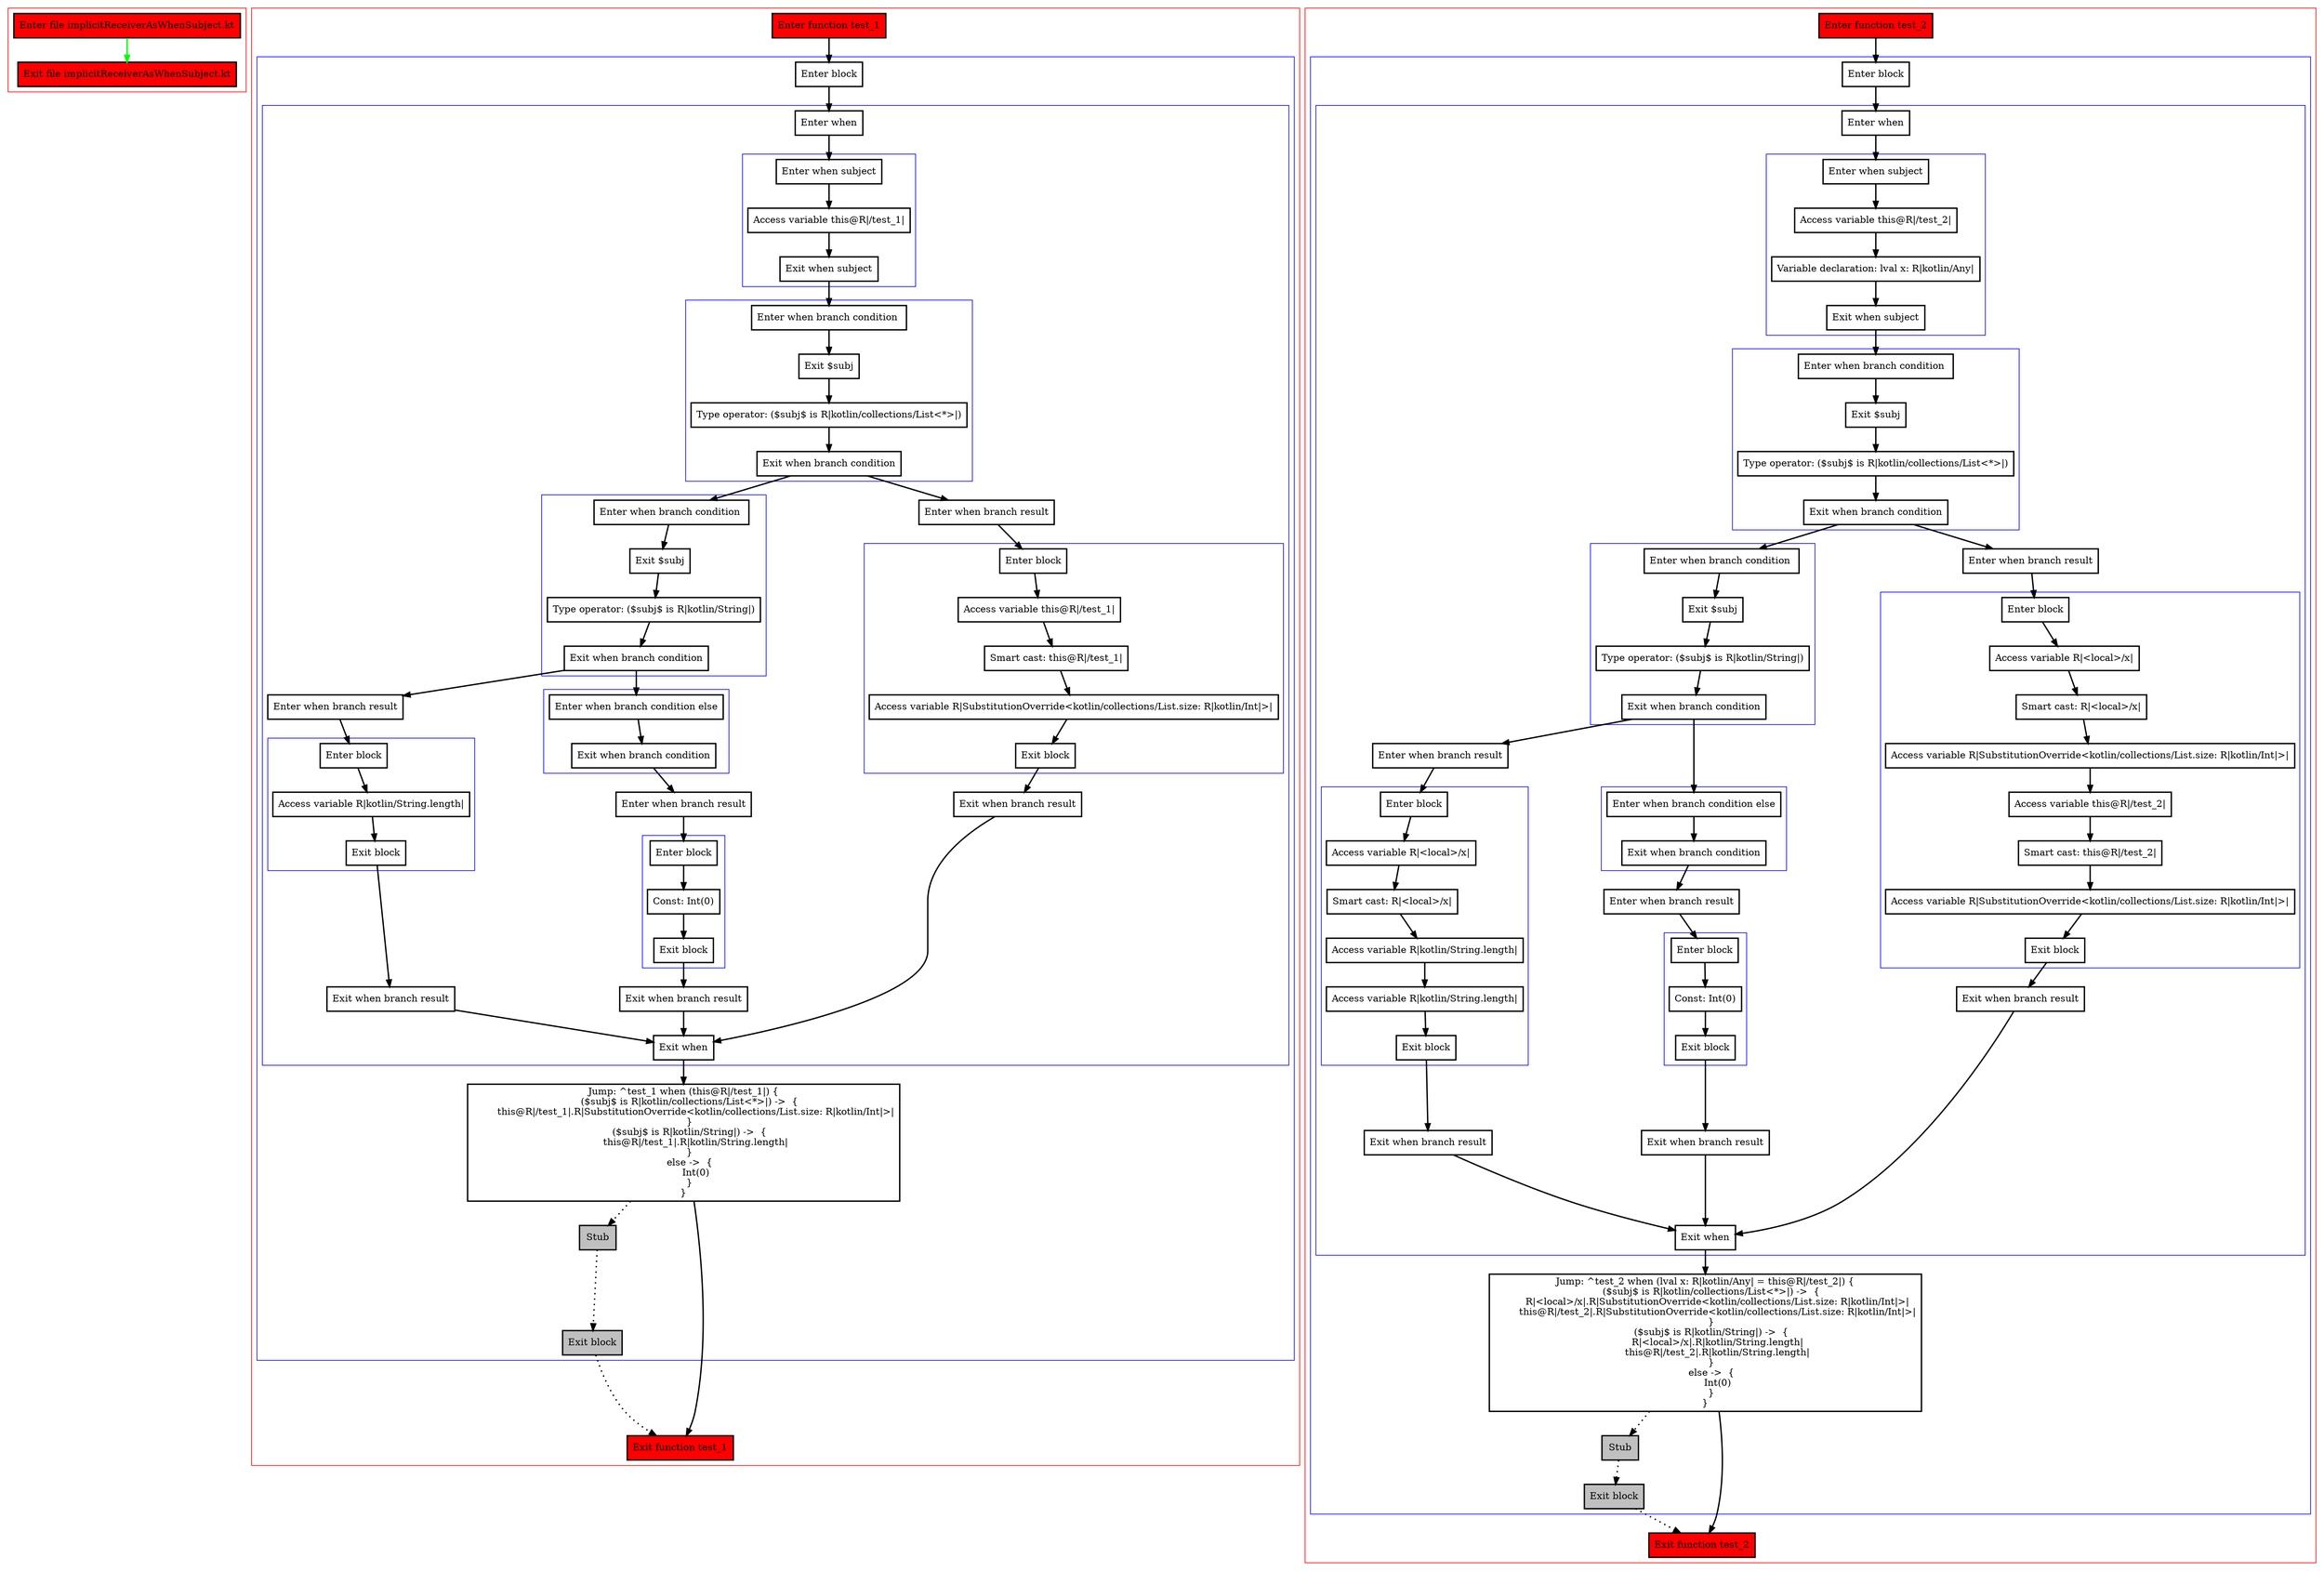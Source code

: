 digraph implicitReceiverAsWhenSubject_kt {
    graph [nodesep=3]
    node [shape=box penwidth=2]
    edge [penwidth=2]

    subgraph cluster_0 {
        color=red
        0 [label="Enter file implicitReceiverAsWhenSubject.kt" style="filled" fillcolor=red];
        1 [label="Exit file implicitReceiverAsWhenSubject.kt" style="filled" fillcolor=red];
    }
    0 -> {1} [color=green];

    subgraph cluster_1 {
        color=red
        2 [label="Enter function test_1" style="filled" fillcolor=red];
        subgraph cluster_2 {
            color=blue
            3 [label="Enter block"];
            subgraph cluster_3 {
                color=blue
                4 [label="Enter when"];
                subgraph cluster_4 {
                    color=blue
                    5 [label="Enter when subject"];
                    6 [label="Access variable this@R|/test_1|"];
                    7 [label="Exit when subject"];
                }
                subgraph cluster_5 {
                    color=blue
                    8 [label="Enter when branch condition "];
                    9 [label="Exit $subj"];
                    10 [label="Type operator: ($subj$ is R|kotlin/collections/List<*>|)"];
                    11 [label="Exit when branch condition"];
                }
                subgraph cluster_6 {
                    color=blue
                    12 [label="Enter when branch condition "];
                    13 [label="Exit $subj"];
                    14 [label="Type operator: ($subj$ is R|kotlin/String|)"];
                    15 [label="Exit when branch condition"];
                }
                subgraph cluster_7 {
                    color=blue
                    16 [label="Enter when branch condition else"];
                    17 [label="Exit when branch condition"];
                }
                18 [label="Enter when branch result"];
                subgraph cluster_8 {
                    color=blue
                    19 [label="Enter block"];
                    20 [label="Const: Int(0)"];
                    21 [label="Exit block"];
                }
                22 [label="Exit when branch result"];
                23 [label="Enter when branch result"];
                subgraph cluster_9 {
                    color=blue
                    24 [label="Enter block"];
                    25 [label="Access variable R|kotlin/String.length|"];
                    26 [label="Exit block"];
                }
                27 [label="Exit when branch result"];
                28 [label="Enter when branch result"];
                subgraph cluster_10 {
                    color=blue
                    29 [label="Enter block"];
                    30 [label="Access variable this@R|/test_1|"];
                    31 [label="Smart cast: this@R|/test_1|"];
                    32 [label="Access variable R|SubstitutionOverride<kotlin/collections/List.size: R|kotlin/Int|>|"];
                    33 [label="Exit block"];
                }
                34 [label="Exit when branch result"];
                35 [label="Exit when"];
            }
            36 [label="Jump: ^test_1 when (this@R|/test_1|) {
    ($subj$ is R|kotlin/collections/List<*>|) ->  {
        this@R|/test_1|.R|SubstitutionOverride<kotlin/collections/List.size: R|kotlin/Int|>|
    }
    ($subj$ is R|kotlin/String|) ->  {
        this@R|/test_1|.R|kotlin/String.length|
    }
    else ->  {
        Int(0)
    }
}
"];
            37 [label="Stub" style="filled" fillcolor=gray];
            38 [label="Exit block" style="filled" fillcolor=gray];
        }
        39 [label="Exit function test_1" style="filled" fillcolor=red];
    }
    2 -> {3};
    3 -> {4};
    4 -> {5};
    5 -> {6};
    6 -> {7};
    7 -> {8};
    8 -> {9};
    9 -> {10};
    10 -> {11};
    11 -> {12 28};
    12 -> {13};
    13 -> {14};
    14 -> {15};
    15 -> {16 23};
    16 -> {17};
    17 -> {18};
    18 -> {19};
    19 -> {20};
    20 -> {21};
    21 -> {22};
    22 -> {35};
    23 -> {24};
    24 -> {25};
    25 -> {26};
    26 -> {27};
    27 -> {35};
    28 -> {29};
    29 -> {30};
    30 -> {31};
    31 -> {32};
    32 -> {33};
    33 -> {34};
    34 -> {35};
    35 -> {36};
    36 -> {39};
    36 -> {37} [style=dotted];
    37 -> {38} [style=dotted];
    38 -> {39} [style=dotted];

    subgraph cluster_11 {
        color=red
        40 [label="Enter function test_2" style="filled" fillcolor=red];
        subgraph cluster_12 {
            color=blue
            41 [label="Enter block"];
            subgraph cluster_13 {
                color=blue
                42 [label="Enter when"];
                subgraph cluster_14 {
                    color=blue
                    43 [label="Enter when subject"];
                    44 [label="Access variable this@R|/test_2|"];
                    45 [label="Variable declaration: lval x: R|kotlin/Any|"];
                    46 [label="Exit when subject"];
                }
                subgraph cluster_15 {
                    color=blue
                    47 [label="Enter when branch condition "];
                    48 [label="Exit $subj"];
                    49 [label="Type operator: ($subj$ is R|kotlin/collections/List<*>|)"];
                    50 [label="Exit when branch condition"];
                }
                subgraph cluster_16 {
                    color=blue
                    51 [label="Enter when branch condition "];
                    52 [label="Exit $subj"];
                    53 [label="Type operator: ($subj$ is R|kotlin/String|)"];
                    54 [label="Exit when branch condition"];
                }
                subgraph cluster_17 {
                    color=blue
                    55 [label="Enter when branch condition else"];
                    56 [label="Exit when branch condition"];
                }
                57 [label="Enter when branch result"];
                subgraph cluster_18 {
                    color=blue
                    58 [label="Enter block"];
                    59 [label="Const: Int(0)"];
                    60 [label="Exit block"];
                }
                61 [label="Exit when branch result"];
                62 [label="Enter when branch result"];
                subgraph cluster_19 {
                    color=blue
                    63 [label="Enter block"];
                    64 [label="Access variable R|<local>/x|"];
                    65 [label="Smart cast: R|<local>/x|"];
                    66 [label="Access variable R|kotlin/String.length|"];
                    67 [label="Access variable R|kotlin/String.length|"];
                    68 [label="Exit block"];
                }
                69 [label="Exit when branch result"];
                70 [label="Enter when branch result"];
                subgraph cluster_20 {
                    color=blue
                    71 [label="Enter block"];
                    72 [label="Access variable R|<local>/x|"];
                    73 [label="Smart cast: R|<local>/x|"];
                    74 [label="Access variable R|SubstitutionOverride<kotlin/collections/List.size: R|kotlin/Int|>|"];
                    75 [label="Access variable this@R|/test_2|"];
                    76 [label="Smart cast: this@R|/test_2|"];
                    77 [label="Access variable R|SubstitutionOverride<kotlin/collections/List.size: R|kotlin/Int|>|"];
                    78 [label="Exit block"];
                }
                79 [label="Exit when branch result"];
                80 [label="Exit when"];
            }
            81 [label="Jump: ^test_2 when (lval x: R|kotlin/Any| = this@R|/test_2|) {
    ($subj$ is R|kotlin/collections/List<*>|) ->  {
        R|<local>/x|.R|SubstitutionOverride<kotlin/collections/List.size: R|kotlin/Int|>|
        this@R|/test_2|.R|SubstitutionOverride<kotlin/collections/List.size: R|kotlin/Int|>|
    }
    ($subj$ is R|kotlin/String|) ->  {
        R|<local>/x|.R|kotlin/String.length|
        this@R|/test_2|.R|kotlin/String.length|
    }
    else ->  {
        Int(0)
    }
}
"];
            82 [label="Stub" style="filled" fillcolor=gray];
            83 [label="Exit block" style="filled" fillcolor=gray];
        }
        84 [label="Exit function test_2" style="filled" fillcolor=red];
    }
    40 -> {41};
    41 -> {42};
    42 -> {43};
    43 -> {44};
    44 -> {45};
    45 -> {46};
    46 -> {47};
    47 -> {48};
    48 -> {49};
    49 -> {50};
    50 -> {51 70};
    51 -> {52};
    52 -> {53};
    53 -> {54};
    54 -> {55 62};
    55 -> {56};
    56 -> {57};
    57 -> {58};
    58 -> {59};
    59 -> {60};
    60 -> {61};
    61 -> {80};
    62 -> {63};
    63 -> {64};
    64 -> {65};
    65 -> {66};
    66 -> {67};
    67 -> {68};
    68 -> {69};
    69 -> {80};
    70 -> {71};
    71 -> {72};
    72 -> {73};
    73 -> {74};
    74 -> {75};
    75 -> {76};
    76 -> {77};
    77 -> {78};
    78 -> {79};
    79 -> {80};
    80 -> {81};
    81 -> {84};
    81 -> {82} [style=dotted];
    82 -> {83} [style=dotted];
    83 -> {84} [style=dotted];

}
